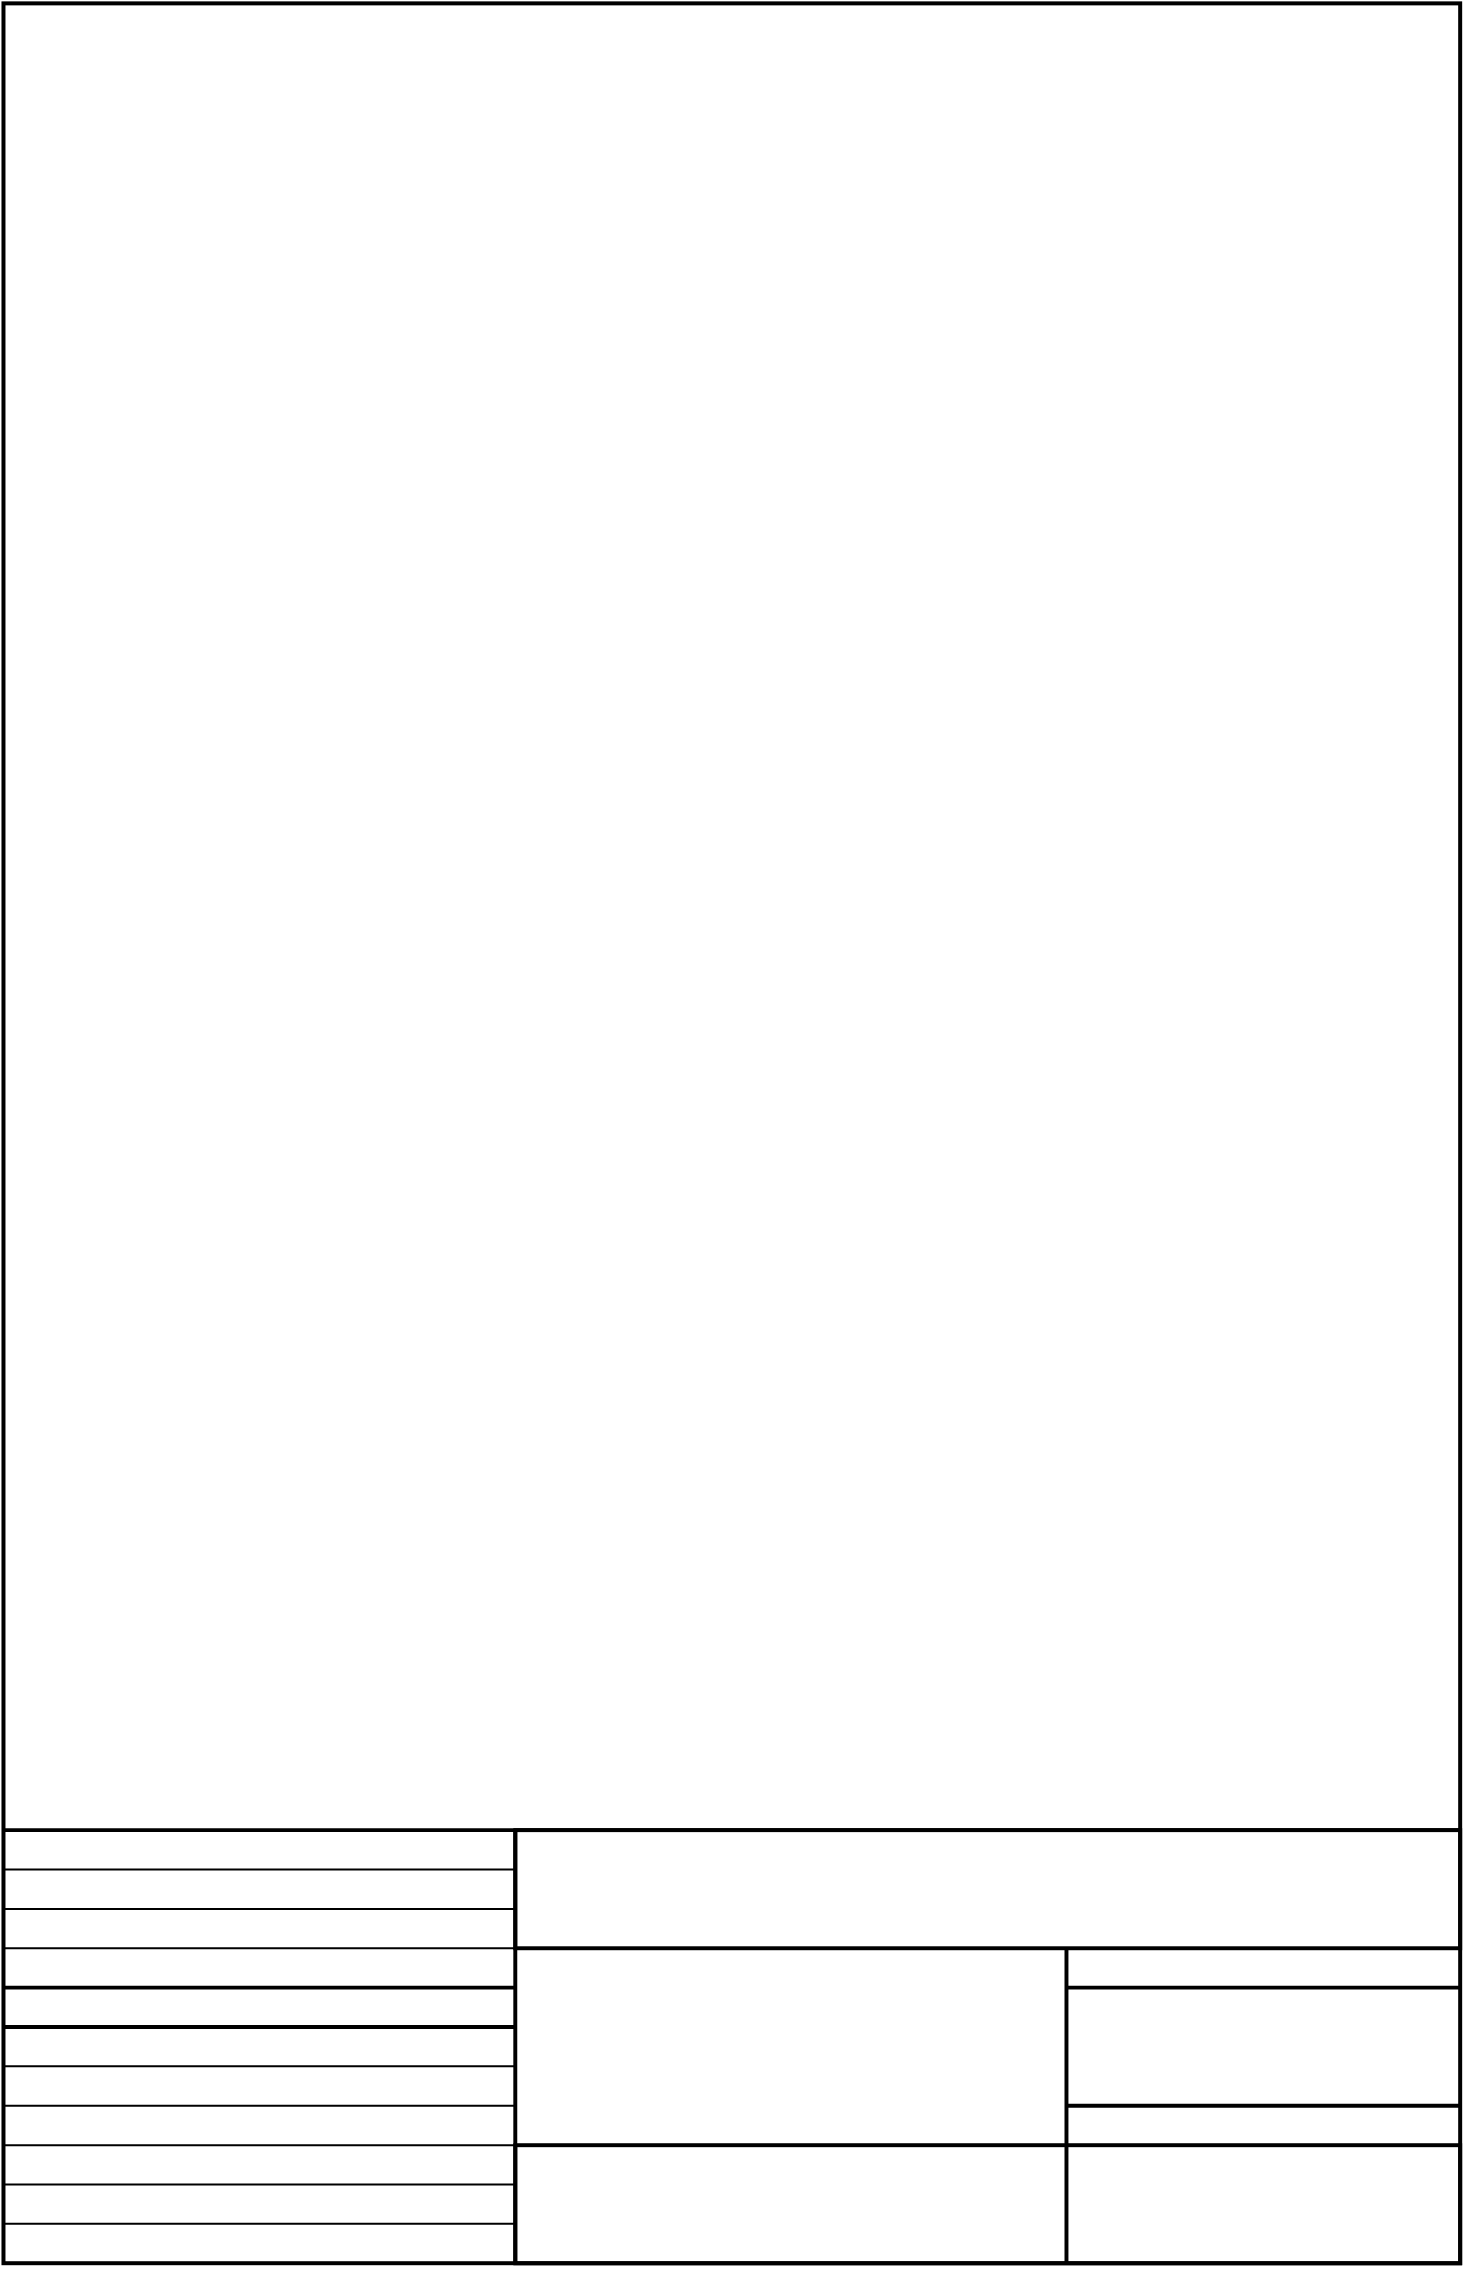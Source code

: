<mxfile version="26.0.15">
  <diagram name="Страница — 1" id="RtcNj7bt_Np1O5CywCwZ">
    <mxGraphModel dx="478" dy="256" grid="1" gridSize="3.937" guides="1" tooltips="1" connect="1" arrows="1" fold="1" page="1" pageScale="1" pageWidth="827" pageHeight="1169" math="0" shadow="0">
      <root>
        <mxCell id="0" />
        <mxCell id="1" parent="0" />
        <mxCell id="KSh6KJUN78Y9kG90A8SH-1" value="" style="rounded=0;whiteSpace=wrap;html=1;fillColor=none;strokeWidth=2;" vertex="1" parent="1">
          <mxGeometry x="78.74" y="19.685" width="728.345" height="1129.919" as="geometry" />
        </mxCell>
        <mxCell id="KSh6KJUN78Y9kG90A8SH-2" value="" style="endArrow=none;html=1;rounded=0;strokeWidth=1.968;endSize=5.905;" edge="1" parent="1">
          <mxGeometry width="50" height="50" relative="1" as="geometry">
            <mxPoint x="78.74" y="933.069" as="sourcePoint" />
            <mxPoint x="807.085" y="933.069" as="targetPoint" />
          </mxGeometry>
        </mxCell>
        <mxCell id="KSh6KJUN78Y9kG90A8SH-3" value="" style="endArrow=none;html=1;rounded=0;strokeWidth=1.968;" edge="1" parent="1">
          <mxGeometry width="50" height="50" relative="1" as="geometry">
            <mxPoint x="334.645" y="933.069" as="sourcePoint" />
            <mxPoint x="334.645" y="1149.604" as="targetPoint" />
          </mxGeometry>
        </mxCell>
        <mxCell id="KSh6KJUN78Y9kG90A8SH-4" value="" style="rounded=0;whiteSpace=wrap;html=1;strokeWidth=1.968;fillColor=none;" vertex="1" parent="1">
          <mxGeometry x="334.65" y="933.07" width="472.44" height="59.055" as="geometry" />
        </mxCell>
        <mxCell id="KSh6KJUN78Y9kG90A8SH-5" value="" style="rounded=0;whiteSpace=wrap;html=1;fillColor=none;strokeWidth=1.968;" vertex="1" parent="1">
          <mxGeometry x="334.65" y="1090.6" width="472.44" height="59.055" as="geometry" />
        </mxCell>
        <mxCell id="KSh6KJUN78Y9kG90A8SH-6" value="" style="endArrow=none;html=1;rounded=0;" edge="1" parent="1">
          <mxGeometry width="50" height="50" relative="1" as="geometry">
            <mxPoint x="78.74" y="952.754" as="sourcePoint" />
            <mxPoint x="334.645" y="952.754" as="targetPoint" />
          </mxGeometry>
        </mxCell>
        <mxCell id="KSh6KJUN78Y9kG90A8SH-7" value="" style="endArrow=none;html=1;rounded=0;" edge="1" parent="1">
          <mxGeometry width="50" height="50" relative="1" as="geometry">
            <mxPoint x="78.74" y="972.439" as="sourcePoint" />
            <mxPoint x="334.645" y="972.439" as="targetPoint" />
          </mxGeometry>
        </mxCell>
        <mxCell id="KSh6KJUN78Y9kG90A8SH-8" value="" style="endArrow=none;html=1;rounded=0;" edge="1" parent="1">
          <mxGeometry width="50" height="50" relative="1" as="geometry">
            <mxPoint x="78.74" y="992.129" as="sourcePoint" />
            <mxPoint x="334.645" y="992.129" as="targetPoint" />
          </mxGeometry>
        </mxCell>
        <mxCell id="KSh6KJUN78Y9kG90A8SH-9" value="" style="endArrow=none;html=1;rounded=0;strokeWidth=1.968;endSize=5.905;" edge="1" parent="1">
          <mxGeometry width="50" height="50" relative="1" as="geometry">
            <mxPoint x="78.74" y="1011.809" as="sourcePoint" />
            <mxPoint x="334.645" y="1011.809" as="targetPoint" />
          </mxGeometry>
        </mxCell>
        <mxCell id="KSh6KJUN78Y9kG90A8SH-10" value="" style="endArrow=none;html=1;rounded=0;strokeWidth=1.968;endSize=5.905;" edge="1" parent="1">
          <mxGeometry width="50" height="50" relative="1" as="geometry">
            <mxPoint x="78.74" y="1031.489" as="sourcePoint" />
            <mxPoint x="334.645" y="1031.489" as="targetPoint" />
          </mxGeometry>
        </mxCell>
        <mxCell id="KSh6KJUN78Y9kG90A8SH-11" value="" style="endArrow=none;html=1;rounded=0;" edge="1" parent="1">
          <mxGeometry width="50" height="50" relative="1" as="geometry">
            <mxPoint x="78.74" y="1051.179" as="sourcePoint" />
            <mxPoint x="334.645" y="1051.179" as="targetPoint" />
          </mxGeometry>
        </mxCell>
        <mxCell id="KSh6KJUN78Y9kG90A8SH-12" value="" style="endArrow=none;html=1;rounded=0;" edge="1" parent="1">
          <mxGeometry width="50" height="50" relative="1" as="geometry">
            <mxPoint x="78.74" y="1070.859" as="sourcePoint" />
            <mxPoint x="334.645" y="1070.859" as="targetPoint" />
          </mxGeometry>
        </mxCell>
        <mxCell id="KSh6KJUN78Y9kG90A8SH-13" value="" style="endArrow=none;html=1;rounded=0;" edge="1" parent="1">
          <mxGeometry width="50" height="50" relative="1" as="geometry">
            <mxPoint x="78.74" y="1090.599" as="sourcePoint" />
            <mxPoint x="334.645" y="1090.599" as="targetPoint" />
          </mxGeometry>
        </mxCell>
        <mxCell id="KSh6KJUN78Y9kG90A8SH-14" value="" style="endArrow=none;html=1;rounded=0;" edge="1" parent="1">
          <mxGeometry width="50" height="50" relative="1" as="geometry">
            <mxPoint x="78.74" y="1110.229" as="sourcePoint" />
            <mxPoint x="334.645" y="1110.229" as="targetPoint" />
          </mxGeometry>
        </mxCell>
        <mxCell id="KSh6KJUN78Y9kG90A8SH-15" value="" style="endArrow=none;html=1;rounded=0;" edge="1" parent="1">
          <mxGeometry width="50" height="50" relative="1" as="geometry">
            <mxPoint x="78.74" y="1129.919" as="sourcePoint" />
            <mxPoint x="334.645" y="1129.919" as="targetPoint" />
          </mxGeometry>
        </mxCell>
        <mxCell id="KSh6KJUN78Y9kG90A8SH-16" value="" style="endArrow=none;html=1;rounded=0;strokeWidth=1.968;" edge="1" parent="1">
          <mxGeometry width="50" height="50" relative="1" as="geometry">
            <mxPoint x="610.235" y="1149.604" as="sourcePoint" />
            <mxPoint x="610.235" y="992.124" as="targetPoint" />
          </mxGeometry>
        </mxCell>
        <mxCell id="KSh6KJUN78Y9kG90A8SH-17" value="" style="endArrow=none;html=1;rounded=0;strokeWidth=1.968;endSize=5.905;" edge="1" parent="1">
          <mxGeometry width="50" height="50" relative="1" as="geometry">
            <mxPoint x="610.235" y="1011.809" as="sourcePoint" />
            <mxPoint x="807.085" y="1011.809" as="targetPoint" />
          </mxGeometry>
        </mxCell>
        <mxCell id="KSh6KJUN78Y9kG90A8SH-18" value="" style="endArrow=none;html=1;rounded=0;strokeWidth=1.968;endSize=5.905;" edge="1" parent="1">
          <mxGeometry width="50" height="50" relative="1" as="geometry">
            <mxPoint x="610.235" y="1070.869" as="sourcePoint" />
            <mxPoint x="807.085" y="1070.869" as="targetPoint" />
          </mxGeometry>
        </mxCell>
      </root>
    </mxGraphModel>
  </diagram>
</mxfile>
